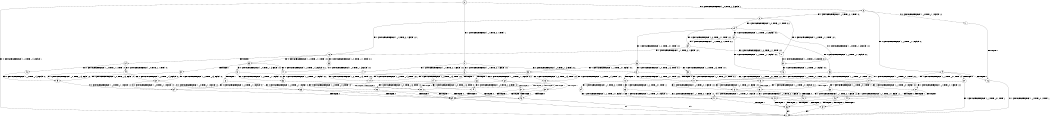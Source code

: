 digraph BCG {
size = "7, 10.5";
center = TRUE;
node [shape = circle];
0 [peripheries = 2];
0 -> 1 [label = "EX !0 !ATOMIC_EXCH_BRANCH (1, +0, TRUE, +1, 3, FALSE) !::"];
0 -> 2 [label = "EX !1 !ATOMIC_EXCH_BRANCH (1, +1, TRUE, +0, 1, TRUE) !::"];
0 -> 3 [label = "EX !0 !ATOMIC_EXCH_BRANCH (1, +0, TRUE, +1, 3, FALSE) !::"];
2 -> 4 [label = "EX !1 !ATOMIC_EXCH_BRANCH (1, +1, TRUE, +0, 1, FALSE) !:0:1:"];
2 -> 5 [label = "EX !0 !ATOMIC_EXCH_BRANCH (1, +0, TRUE, +1, 3, TRUE) !:0:1:"];
2 -> 6 [label = "EX !1 !ATOMIC_EXCH_BRANCH (1, +1, TRUE, +0, 1, FALSE) !:0:1:"];
3 -> 7 [label = "EX !0 !ATOMIC_EXCH_BRANCH (1, +0, TRUE, +1, 1, FALSE) !:0:"];
3 -> 8 [label = "EX !1 !ATOMIC_EXCH_BRANCH (1, +1, TRUE, +0, 1, TRUE) !:0:"];
3 -> 9 [label = "EX !0 !ATOMIC_EXCH_BRANCH (1, +0, TRUE, +1, 1, FALSE) !:0:"];
4 -> 10 [label = "EX !0 !ATOMIC_EXCH_BRANCH (1, +0, TRUE, +1, 3, TRUE) !:0:1:"];
5 -> 11 [label = "EX !1 !ATOMIC_EXCH_BRANCH (1, +1, TRUE, +0, 1, TRUE) !:0:1:"];
5 -> 12 [label = "TERMINATE !0"];
5 -> 13 [label = "EX !1 !ATOMIC_EXCH_BRANCH (1, +1, TRUE, +0, 1, TRUE) !:0:1:"];
6 -> 10 [label = "EX !0 !ATOMIC_EXCH_BRANCH (1, +0, TRUE, +1, 3, TRUE) !:0:1:"];
6 -> 14 [label = "TERMINATE !1"];
6 -> 15 [label = "EX !0 !ATOMIC_EXCH_BRANCH (1, +0, TRUE, +1, 3, TRUE) !:0:1:"];
7 -> 16 [label = "TERMINATE !0"];
8 -> 17 [label = "EX !0 !ATOMIC_EXCH_BRANCH (1, +0, TRUE, +1, 1, TRUE) !:0:1:"];
8 -> 18 [label = "EX !1 !ATOMIC_EXCH_BRANCH (1, +1, TRUE, +0, 1, FALSE) !:0:1:"];
8 -> 19 [label = "EX !0 !ATOMIC_EXCH_BRANCH (1, +0, TRUE, +1, 1, TRUE) !:0:1:"];
9 -> 16 [label = "TERMINATE !0"];
9 -> 20 [label = "TERMINATE !0"];
9 -> 21 [label = "EX !1 !ATOMIC_EXCH_BRANCH (1, +1, TRUE, +0, 1, TRUE) !:0:"];
10 -> 22 [label = "TERMINATE !0"];
11 -> 23 [label = "EX !1 !ATOMIC_EXCH_BRANCH (1, +1, TRUE, +0, 1, FALSE) !:0:1:"];
12 -> 24 [label = "EX !1 !ATOMIC_EXCH_BRANCH (1, +1, TRUE, +0, 1, TRUE) !:1:"];
12 -> 25 [label = "EX !1 !ATOMIC_EXCH_BRANCH (1, +1, TRUE, +0, 1, TRUE) !:1:"];
13 -> 23 [label = "EX !1 !ATOMIC_EXCH_BRANCH (1, +1, TRUE, +0, 1, FALSE) !:0:1:"];
13 -> 26 [label = "TERMINATE !0"];
13 -> 27 [label = "EX !1 !ATOMIC_EXCH_BRANCH (1, +1, TRUE, +0, 1, FALSE) !:0:1:"];
14 -> 28 [label = "EX !0 !ATOMIC_EXCH_BRANCH (1, +0, TRUE, +1, 3, TRUE) !:0:"];
14 -> 29 [label = "EX !0 !ATOMIC_EXCH_BRANCH (1, +0, TRUE, +1, 3, TRUE) !:0:"];
15 -> 22 [label = "TERMINATE !0"];
15 -> 30 [label = "TERMINATE !1"];
15 -> 31 [label = "TERMINATE !0"];
16 -> 1 [label = "EX !1 !ATOMIC_EXCH_BRANCH (1, +1, TRUE, +0, 1, TRUE) !::"];
17 -> 32 [label = "EX !0 !ATOMIC_EXCH_BRANCH (1, +0, TRUE, +1, 3, FALSE) !:0:1:"];
18 -> 33 [label = "EX !0 !ATOMIC_EXCH_BRANCH (1, +0, TRUE, +1, 1, TRUE) !:0:1:"];
18 -> 34 [label = "TERMINATE !1"];
18 -> 35 [label = "EX !0 !ATOMIC_EXCH_BRANCH (1, +0, TRUE, +1, 1, TRUE) !:0:1:"];
19 -> 32 [label = "EX !0 !ATOMIC_EXCH_BRANCH (1, +0, TRUE, +1, 3, FALSE) !:0:1:"];
19 -> 36 [label = "EX !1 !ATOMIC_EXCH_BRANCH (1, +1, TRUE, +0, 1, TRUE) !:0:1:"];
19 -> 37 [label = "EX !0 !ATOMIC_EXCH_BRANCH (1, +0, TRUE, +1, 3, FALSE) !:0:1:"];
20 -> 1 [label = "EX !1 !ATOMIC_EXCH_BRANCH (1, +1, TRUE, +0, 1, TRUE) !::"];
20 -> 38 [label = "EX !1 !ATOMIC_EXCH_BRANCH (1, +1, TRUE, +0, 1, TRUE) !::"];
21 -> 23 [label = "EX !1 !ATOMIC_EXCH_BRANCH (1, +1, TRUE, +0, 1, FALSE) !:0:1:"];
21 -> 26 [label = "TERMINATE !0"];
21 -> 27 [label = "EX !1 !ATOMIC_EXCH_BRANCH (1, +1, TRUE, +0, 1, FALSE) !:0:1:"];
22 -> 39 [label = "TERMINATE !1"];
23 -> 40 [label = "TERMINATE !0"];
24 -> 41 [label = "EX !1 !ATOMIC_EXCH_BRANCH (1, +1, TRUE, +0, 1, FALSE) !:1:"];
25 -> 41 [label = "EX !1 !ATOMIC_EXCH_BRANCH (1, +1, TRUE, +0, 1, FALSE) !:1:"];
25 -> 42 [label = "EX !1 !ATOMIC_EXCH_BRANCH (1, +1, TRUE, +0, 1, FALSE) !:1:"];
26 -> 41 [label = "EX !1 !ATOMIC_EXCH_BRANCH (1, +1, TRUE, +0, 1, FALSE) !:1:"];
26 -> 42 [label = "EX !1 !ATOMIC_EXCH_BRANCH (1, +1, TRUE, +0, 1, FALSE) !:1:"];
27 -> 40 [label = "TERMINATE !0"];
27 -> 43 [label = "TERMINATE !1"];
27 -> 44 [label = "TERMINATE !0"];
28 -> 39 [label = "TERMINATE !0"];
29 -> 39 [label = "TERMINATE !0"];
29 -> 45 [label = "TERMINATE !0"];
30 -> 39 [label = "TERMINATE !0"];
30 -> 45 [label = "TERMINATE !0"];
31 -> 39 [label = "TERMINATE !1"];
31 -> 45 [label = "TERMINATE !1"];
32 -> 46 [label = "EX !0 !ATOMIC_EXCH_BRANCH (1, +0, TRUE, +1, 1, FALSE) !:0:1:"];
33 -> 47 [label = "EX !0 !ATOMIC_EXCH_BRANCH (1, +0, TRUE, +1, 3, FALSE) !:0:1:"];
34 -> 48 [label = "EX !0 !ATOMIC_EXCH_BRANCH (1, +0, TRUE, +1, 1, TRUE) !:0:"];
34 -> 49 [label = "EX !0 !ATOMIC_EXCH_BRANCH (1, +0, TRUE, +1, 1, TRUE) !:0:"];
35 -> 47 [label = "EX !0 !ATOMIC_EXCH_BRANCH (1, +0, TRUE, +1, 3, FALSE) !:0:1:"];
35 -> 50 [label = "TERMINATE !1"];
35 -> 51 [label = "EX !0 !ATOMIC_EXCH_BRANCH (1, +0, TRUE, +1, 3, FALSE) !:0:1:"];
36 -> 52 [label = "EX !0 !ATOMIC_EXCH_BRANCH (1, +0, TRUE, +1, 3, TRUE) !:0:1:"];
36 -> 53 [label = "EX !1 !ATOMIC_EXCH_BRANCH (1, +1, TRUE, +0, 1, FALSE) !:0:1:"];
36 -> 5 [label = "EX !0 !ATOMIC_EXCH_BRANCH (1, +0, TRUE, +1, 3, TRUE) !:0:1:"];
37 -> 46 [label = "EX !0 !ATOMIC_EXCH_BRANCH (1, +0, TRUE, +1, 1, FALSE) !:0:1:"];
37 -> 54 [label = "EX !1 !ATOMIC_EXCH_BRANCH (1, +1, TRUE, +0, 1, TRUE) !:0:1:"];
37 -> 55 [label = "EX !0 !ATOMIC_EXCH_BRANCH (1, +0, TRUE, +1, 1, FALSE) !:0:1:"];
38 -> 41 [label = "EX !1 !ATOMIC_EXCH_BRANCH (1, +1, TRUE, +0, 1, FALSE) !:1:"];
38 -> 42 [label = "EX !1 !ATOMIC_EXCH_BRANCH (1, +1, TRUE, +0, 1, FALSE) !:1:"];
39 -> 1 [label = "exit"];
40 -> 56 [label = "TERMINATE !1"];
41 -> 56 [label = "TERMINATE !1"];
42 -> 56 [label = "TERMINATE !1"];
42 -> 57 [label = "TERMINATE !1"];
43 -> 56 [label = "TERMINATE !0"];
43 -> 57 [label = "TERMINATE !0"];
44 -> 56 [label = "TERMINATE !1"];
44 -> 57 [label = "TERMINATE !1"];
45 -> 1 [label = "exit"];
46 -> 11 [label = "EX !1 !ATOMIC_EXCH_BRANCH (1, +1, TRUE, +0, 1, TRUE) !:0:1:"];
47 -> 58 [label = "EX !0 !ATOMIC_EXCH_BRANCH (1, +0, TRUE, +1, 1, FALSE) !:0:1:"];
48 -> 59 [label = "EX !0 !ATOMIC_EXCH_BRANCH (1, +0, TRUE, +1, 3, FALSE) !:0:"];
49 -> 59 [label = "EX !0 !ATOMIC_EXCH_BRANCH (1, +0, TRUE, +1, 3, FALSE) !:0:"];
49 -> 60 [label = "EX !0 !ATOMIC_EXCH_BRANCH (1, +0, TRUE, +1, 3, FALSE) !:0:"];
50 -> 59 [label = "EX !0 !ATOMIC_EXCH_BRANCH (1, +0, TRUE, +1, 3, FALSE) !:0:"];
50 -> 60 [label = "EX !0 !ATOMIC_EXCH_BRANCH (1, +0, TRUE, +1, 3, FALSE) !:0:"];
51 -> 58 [label = "EX !0 !ATOMIC_EXCH_BRANCH (1, +0, TRUE, +1, 1, FALSE) !:0:1:"];
51 -> 61 [label = "TERMINATE !1"];
51 -> 62 [label = "EX !0 !ATOMIC_EXCH_BRANCH (1, +0, TRUE, +1, 1, FALSE) !:0:1:"];
52 -> 11 [label = "EX !1 !ATOMIC_EXCH_BRANCH (1, +1, TRUE, +0, 1, TRUE) !:0:1:"];
53 -> 10 [label = "EX !0 !ATOMIC_EXCH_BRANCH (1, +0, TRUE, +1, 3, TRUE) !:0:1:"];
53 -> 63 [label = "TERMINATE !1"];
53 -> 15 [label = "EX !0 !ATOMIC_EXCH_BRANCH (1, +0, TRUE, +1, 3, TRUE) !:0:1:"];
54 -> 17 [label = "EX !0 !ATOMIC_EXCH_BRANCH (1, +0, TRUE, +1, 1, TRUE) !:0:1:"];
54 -> 18 [label = "EX !1 !ATOMIC_EXCH_BRANCH (1, +1, TRUE, +0, 1, FALSE) !:0:1:"];
54 -> 19 [label = "EX !0 !ATOMIC_EXCH_BRANCH (1, +0, TRUE, +1, 1, TRUE) !:0:1:"];
55 -> 11 [label = "EX !1 !ATOMIC_EXCH_BRANCH (1, +1, TRUE, +0, 1, TRUE) !:0:1:"];
55 -> 12 [label = "TERMINATE !0"];
55 -> 13 [label = "EX !1 !ATOMIC_EXCH_BRANCH (1, +1, TRUE, +0, 1, TRUE) !:0:1:"];
56 -> 1 [label = "exit"];
57 -> 1 [label = "exit"];
58 -> 22 [label = "TERMINATE !0"];
59 -> 64 [label = "EX !0 !ATOMIC_EXCH_BRANCH (1, +0, TRUE, +1, 1, FALSE) !:0:"];
60 -> 64 [label = "EX !0 !ATOMIC_EXCH_BRANCH (1, +0, TRUE, +1, 1, FALSE) !:0:"];
60 -> 65 [label = "EX !0 !ATOMIC_EXCH_BRANCH (1, +0, TRUE, +1, 1, FALSE) !:0:"];
61 -> 64 [label = "EX !0 !ATOMIC_EXCH_BRANCH (1, +0, TRUE, +1, 1, FALSE) !:0:"];
61 -> 65 [label = "EX !0 !ATOMIC_EXCH_BRANCH (1, +0, TRUE, +1, 1, FALSE) !:0:"];
62 -> 22 [label = "TERMINATE !0"];
62 -> 30 [label = "TERMINATE !1"];
62 -> 31 [label = "TERMINATE !0"];
63 -> 28 [label = "EX !0 !ATOMIC_EXCH_BRANCH (1, +0, TRUE, +1, 3, TRUE) !:0:"];
63 -> 29 [label = "EX !0 !ATOMIC_EXCH_BRANCH (1, +0, TRUE, +1, 3, TRUE) !:0:"];
64 -> 39 [label = "TERMINATE !0"];
65 -> 39 [label = "TERMINATE !0"];
65 -> 45 [label = "TERMINATE !0"];
}
